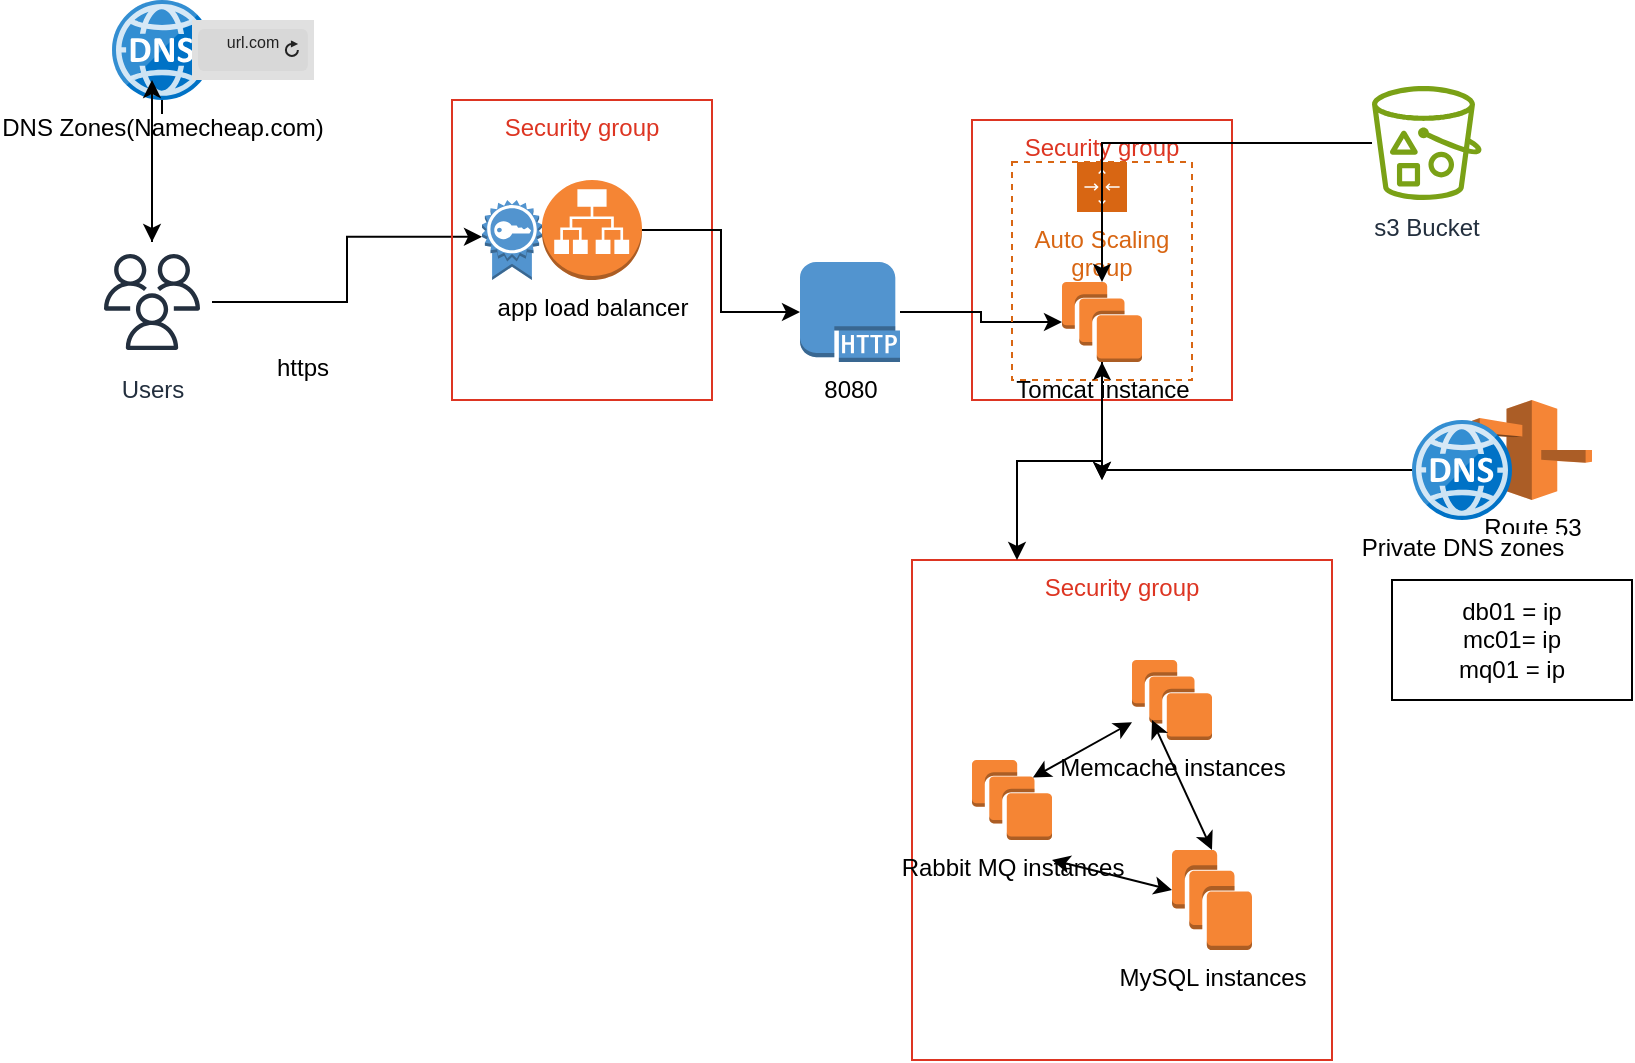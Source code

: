 <mxfile version="23.1.6" type="github">
  <diagram name="Page-1" id="kVfjE86Gt8VdaGsfcFw_">
    <mxGraphModel dx="1621" dy="547" grid="1" gridSize="10" guides="1" tooltips="1" connect="1" arrows="1" fold="1" page="1" pageScale="1" pageWidth="827" pageHeight="1169" math="0" shadow="0">
      <root>
        <mxCell id="0" />
        <mxCell id="1" parent="0" />
        <mxCell id="j3pC86qhFDqE_Rh7xonm-51" style="edgeStyle=orthogonalEdgeStyle;rounded=0;orthogonalLoop=1;jettySize=auto;html=1;entryX=0;entryY=0.46;entryDx=0;entryDy=0;entryPerimeter=0;" edge="1" parent="1" source="j3pC86qhFDqE_Rh7xonm-2" target="j3pC86qhFDqE_Rh7xonm-56">
          <mxGeometry relative="1" as="geometry" />
        </mxCell>
        <mxCell id="j3pC86qhFDqE_Rh7xonm-2" value="Users" style="sketch=0;outlineConnect=0;fontColor=#232F3E;gradientColor=none;strokeColor=#232F3E;fillColor=#ffffff;dashed=0;verticalLabelPosition=bottom;verticalAlign=top;align=center;html=1;fontSize=12;fontStyle=0;aspect=fixed;shape=mxgraph.aws4.resourceIcon;resIcon=mxgraph.aws4.users;" vertex="1" parent="1">
          <mxGeometry x="10" y="561" width="60" height="60" as="geometry" />
        </mxCell>
        <mxCell id="j3pC86qhFDqE_Rh7xonm-47" style="edgeStyle=orthogonalEdgeStyle;rounded=0;orthogonalLoop=1;jettySize=auto;html=1;" edge="1" parent="1" source="j3pC86qhFDqE_Rh7xonm-3" target="j3pC86qhFDqE_Rh7xonm-2">
          <mxGeometry relative="1" as="geometry" />
        </mxCell>
        <mxCell id="j3pC86qhFDqE_Rh7xonm-3" value="DNS Zones(Namecheap.com)&lt;div&gt;&lt;br/&gt;&lt;/div&gt;" style="image;sketch=0;aspect=fixed;html=1;points=[];align=center;fontSize=12;image=img/lib/mscae/DNS.svg;" vertex="1" parent="1">
          <mxGeometry x="20" y="440" width="50" height="50" as="geometry" />
        </mxCell>
        <mxCell id="j3pC86qhFDqE_Rh7xonm-6" value="https&lt;div&gt;&lt;br/&gt;&lt;/div&gt;" style="shape=image;html=1;verticalAlign=top;verticalLabelPosition=bottom;labelBackgroundColor=#ffffff;imageAspect=0;aspect=fixed;image=https://cdn1.iconfinder.com/data/icons/CrystalClear/128x128/actions/decrypted.png" vertex="1" parent="1">
          <mxGeometry x="90" y="561" width="49" height="49" as="geometry" />
        </mxCell>
        <mxCell id="j3pC86qhFDqE_Rh7xonm-7" value="Security group" style="fillColor=none;strokeColor=#DD3522;verticalAlign=top;fontStyle=0;fontColor=#DD3522;whiteSpace=wrap;html=1;" vertex="1" parent="1">
          <mxGeometry x="190" y="490" width="130" height="150" as="geometry" />
        </mxCell>
        <mxCell id="j3pC86qhFDqE_Rh7xonm-8" value="Security group" style="fillColor=none;strokeColor=#DD3522;verticalAlign=top;fontStyle=0;fontColor=#DD3522;whiteSpace=wrap;html=1;" vertex="1" parent="1">
          <mxGeometry x="450" y="500" width="130" height="140" as="geometry" />
        </mxCell>
        <mxCell id="j3pC86qhFDqE_Rh7xonm-57" style="edgeStyle=orthogonalEdgeStyle;rounded=0;orthogonalLoop=1;jettySize=auto;html=1;" edge="1" parent="1" source="j3pC86qhFDqE_Rh7xonm-9" target="j3pC86qhFDqE_Rh7xonm-11">
          <mxGeometry relative="1" as="geometry" />
        </mxCell>
        <mxCell id="j3pC86qhFDqE_Rh7xonm-9" value="app load balancer&lt;div&gt;&lt;br/&gt;&lt;/div&gt;" style="outlineConnect=0;dashed=0;verticalLabelPosition=bottom;verticalAlign=top;align=center;html=1;shape=mxgraph.aws3.application_load_balancer;fillColor=#F58534;gradientColor=none;" vertex="1" parent="1">
          <mxGeometry x="235" y="530" width="50" height="50" as="geometry" />
        </mxCell>
        <mxCell id="j3pC86qhFDqE_Rh7xonm-44" style="edgeStyle=orthogonalEdgeStyle;rounded=0;orthogonalLoop=1;jettySize=auto;html=1;" edge="1" parent="1" source="j3pC86qhFDqE_Rh7xonm-11" target="j3pC86qhFDqE_Rh7xonm-18">
          <mxGeometry relative="1" as="geometry" />
        </mxCell>
        <mxCell id="j3pC86qhFDqE_Rh7xonm-11" value="8080&lt;div&gt;&lt;br/&gt;&lt;/div&gt;" style="outlineConnect=0;dashed=0;verticalLabelPosition=bottom;verticalAlign=top;align=center;html=1;shape=mxgraph.aws3.http_protocol;fillColor=#5294CF;gradientColor=none;" vertex="1" parent="1">
          <mxGeometry x="364" y="571" width="50" height="50" as="geometry" />
        </mxCell>
        <mxCell id="j3pC86qhFDqE_Rh7xonm-17" value="Auto Scaling group" style="points=[[0,0],[0.25,0],[0.5,0],[0.75,0],[1,0],[1,0.25],[1,0.5],[1,0.75],[1,1],[0.75,1],[0.5,1],[0.25,1],[0,1],[0,0.75],[0,0.5],[0,0.25]];outlineConnect=0;gradientColor=none;html=1;whiteSpace=wrap;fontSize=12;fontStyle=0;container=1;pointerEvents=0;collapsible=0;recursiveResize=0;shape=mxgraph.aws4.groupCenter;grIcon=mxgraph.aws4.group_auto_scaling_group;grStroke=1;strokeColor=#D86613;fillColor=none;verticalAlign=top;align=center;fontColor=#D86613;dashed=1;spacingTop=25;" vertex="1" parent="1">
          <mxGeometry x="470" y="521" width="90" height="109" as="geometry" />
        </mxCell>
        <mxCell id="j3pC86qhFDqE_Rh7xonm-42" style="edgeStyle=orthogonalEdgeStyle;rounded=0;orthogonalLoop=1;jettySize=auto;html=1;" edge="1" parent="j3pC86qhFDqE_Rh7xonm-17" source="j3pC86qhFDqE_Rh7xonm-18">
          <mxGeometry relative="1" as="geometry">
            <mxPoint x="45" y="159" as="targetPoint" />
          </mxGeometry>
        </mxCell>
        <mxCell id="j3pC86qhFDqE_Rh7xonm-43" style="edgeStyle=orthogonalEdgeStyle;rounded=0;orthogonalLoop=1;jettySize=auto;html=1;" edge="1" parent="j3pC86qhFDqE_Rh7xonm-17" source="j3pC86qhFDqE_Rh7xonm-18">
          <mxGeometry relative="1" as="geometry">
            <mxPoint x="45" y="159" as="targetPoint" />
          </mxGeometry>
        </mxCell>
        <mxCell id="j3pC86qhFDqE_Rh7xonm-18" value="Tomcat instance&lt;div&gt;&lt;br/&gt;&lt;/div&gt;" style="outlineConnect=0;dashed=0;verticalLabelPosition=bottom;verticalAlign=top;align=center;html=1;shape=mxgraph.aws3.instances;fillColor=#F58534;gradientColor=none;" vertex="1" parent="j3pC86qhFDqE_Rh7xonm-17">
          <mxGeometry x="25" y="60" width="40" height="40" as="geometry" />
        </mxCell>
        <mxCell id="j3pC86qhFDqE_Rh7xonm-41" style="edgeStyle=orthogonalEdgeStyle;rounded=0;orthogonalLoop=1;jettySize=auto;html=1;" edge="1" parent="j3pC86qhFDqE_Rh7xonm-17" source="j3pC86qhFDqE_Rh7xonm-21" target="j3pC86qhFDqE_Rh7xonm-18">
          <mxGeometry relative="1" as="geometry" />
        </mxCell>
        <mxCell id="j3pC86qhFDqE_Rh7xonm-36" style="edgeStyle=orthogonalEdgeStyle;rounded=0;orthogonalLoop=1;jettySize=auto;html=1;" edge="1" parent="1" source="j3pC86qhFDqE_Rh7xonm-19" target="j3pC86qhFDqE_Rh7xonm-18">
          <mxGeometry relative="1" as="geometry" />
        </mxCell>
        <mxCell id="j3pC86qhFDqE_Rh7xonm-19" value="s3 Bucket&lt;div&gt;&lt;br/&gt;&lt;/div&gt;" style="sketch=0;outlineConnect=0;fontColor=#232F3E;gradientColor=none;fillColor=#7AA116;strokeColor=none;dashed=0;verticalLabelPosition=bottom;verticalAlign=top;align=center;html=1;fontSize=12;fontStyle=0;aspect=fixed;pointerEvents=1;shape=mxgraph.aws4.bucket_with_objects;" vertex="1" parent="1">
          <mxGeometry x="650" y="483" width="54.81" height="57" as="geometry" />
        </mxCell>
        <mxCell id="j3pC86qhFDqE_Rh7xonm-20" value="Route 53&lt;div&gt;&lt;br/&gt;&lt;/div&gt;" style="outlineConnect=0;dashed=0;verticalLabelPosition=bottom;verticalAlign=top;align=center;html=1;shape=mxgraph.aws3.route_53;fillColor=#F58536;gradientColor=none;" vertex="1" parent="1">
          <mxGeometry x="700" y="640" width="60" height="50" as="geometry" />
        </mxCell>
        <mxCell id="j3pC86qhFDqE_Rh7xonm-21" value="Private DNS zones&lt;div&gt;&lt;br/&gt;&lt;/div&gt;" style="image;sketch=0;aspect=fixed;html=1;points=[];align=center;fontSize=12;image=img/lib/mscae/DNS.svg;" vertex="1" parent="1">
          <mxGeometry x="670" y="650" width="50" height="50" as="geometry" />
        </mxCell>
        <mxCell id="j3pC86qhFDqE_Rh7xonm-22" value="Security group" style="fillColor=none;strokeColor=#DD3522;verticalAlign=top;fontStyle=0;fontColor=#DD3522;whiteSpace=wrap;html=1;" vertex="1" parent="1">
          <mxGeometry x="420" y="720" width="210" height="250" as="geometry" />
        </mxCell>
        <mxCell id="j3pC86qhFDqE_Rh7xonm-23" value="Memcache instances&lt;div&gt;&lt;br/&gt;&lt;/div&gt;" style="outlineConnect=0;dashed=0;verticalLabelPosition=bottom;verticalAlign=top;align=center;html=1;shape=mxgraph.aws3.instances;fillColor=#F58534;gradientColor=none;" vertex="1" parent="1">
          <mxGeometry x="530" y="770" width="40" height="40" as="geometry" />
        </mxCell>
        <mxCell id="j3pC86qhFDqE_Rh7xonm-25" value="Rabbit MQ instances&lt;div&gt;&lt;br/&gt;&lt;/div&gt;" style="outlineConnect=0;dashed=0;verticalLabelPosition=bottom;verticalAlign=top;align=center;html=1;shape=mxgraph.aws3.instances;fillColor=#F58534;gradientColor=none;" vertex="1" parent="1">
          <mxGeometry x="450" y="820" width="40" height="40" as="geometry" />
        </mxCell>
        <mxCell id="j3pC86qhFDqE_Rh7xonm-27" value="MySQL instances&lt;div&gt;&lt;br/&gt;&lt;/div&gt;" style="outlineConnect=0;dashed=0;verticalLabelPosition=bottom;verticalAlign=top;align=center;html=1;shape=mxgraph.aws3.instances;fillColor=#F58534;gradientColor=none;" vertex="1" parent="1">
          <mxGeometry x="550" y="865" width="40" height="50" as="geometry" />
        </mxCell>
        <mxCell id="j3pC86qhFDqE_Rh7xonm-28" value="" style="endArrow=classic;startArrow=classic;html=1;rounded=0;exitX=0.76;exitY=0.22;exitDx=0;exitDy=0;exitPerimeter=0;" edge="1" parent="1" source="j3pC86qhFDqE_Rh7xonm-25" target="j3pC86qhFDqE_Rh7xonm-23">
          <mxGeometry width="50" height="50" relative="1" as="geometry">
            <mxPoint x="500" y="770" as="sourcePoint" />
            <mxPoint x="550" y="720" as="targetPoint" />
          </mxGeometry>
        </mxCell>
        <mxCell id="j3pC86qhFDqE_Rh7xonm-29" value="" style="endArrow=classic;startArrow=classic;html=1;rounded=0;" edge="1" parent="1" source="j3pC86qhFDqE_Rh7xonm-22">
          <mxGeometry width="50" height="50" relative="1" as="geometry">
            <mxPoint x="500" y="770" as="sourcePoint" />
            <mxPoint x="550" y="720" as="targetPoint" />
          </mxGeometry>
        </mxCell>
        <mxCell id="j3pC86qhFDqE_Rh7xonm-32" value="" style="endArrow=classic;startArrow=classic;html=1;rounded=0;exitX=0.5;exitY=0;exitDx=0;exitDy=0;exitPerimeter=0;" edge="1" parent="1" source="j3pC86qhFDqE_Rh7xonm-27">
          <mxGeometry width="50" height="50" relative="1" as="geometry">
            <mxPoint x="490" y="844" as="sourcePoint" />
            <mxPoint x="540" y="800" as="targetPoint" />
          </mxGeometry>
        </mxCell>
        <mxCell id="j3pC86qhFDqE_Rh7xonm-34" value="" style="endArrow=classic;startArrow=classic;html=1;rounded=0;" edge="1" parent="1" source="j3pC86qhFDqE_Rh7xonm-27">
          <mxGeometry width="50" height="50" relative="1" as="geometry">
            <mxPoint x="565" y="880" as="sourcePoint" />
            <mxPoint x="490" y="870" as="targetPoint" />
            <Array as="points">
              <mxPoint x="490" y="870" />
            </Array>
          </mxGeometry>
        </mxCell>
        <mxCell id="j3pC86qhFDqE_Rh7xonm-46" style="edgeStyle=orthogonalEdgeStyle;rounded=0;orthogonalLoop=1;jettySize=auto;html=1;entryX=0.4;entryY=0.8;entryDx=0;entryDy=0;entryPerimeter=0;" edge="1" parent="1" source="j3pC86qhFDqE_Rh7xonm-2" target="j3pC86qhFDqE_Rh7xonm-3">
          <mxGeometry relative="1" as="geometry" />
        </mxCell>
        <mxCell id="j3pC86qhFDqE_Rh7xonm-53" value="db01 = ip&lt;br&gt;mc01= ip&lt;br&gt;mq01 = ip" style="rounded=0;whiteSpace=wrap;html=1;" vertex="1" parent="1">
          <mxGeometry x="660" y="730" width="120" height="60" as="geometry" />
        </mxCell>
        <mxCell id="j3pC86qhFDqE_Rh7xonm-55" value="url.com&lt;div&gt;&lt;br/&gt;&lt;/div&gt;" style="html=1;strokeWidth=1;shadow=0;dashed=0;shape=mxgraph.ios7ui.url;fillColor=#e0e0e0;strokeColor=#c0c0c0;buttonText=;strokeColor2=#222222;fontColor=#222222;fontSize=8;spacingTop=2;align=center;whiteSpace=wrap;" vertex="1" parent="1">
          <mxGeometry x="60" y="450" width="61" height="30" as="geometry" />
        </mxCell>
        <mxCell id="j3pC86qhFDqE_Rh7xonm-56" value="" style="outlineConnect=0;dashed=0;verticalLabelPosition=bottom;verticalAlign=top;align=center;html=1;shape=mxgraph.aws3.certificate;fillColor=#5294CF;gradientColor=none;" vertex="1" parent="1">
          <mxGeometry x="205" y="540" width="30" height="40" as="geometry" />
        </mxCell>
        <mxCell id="j3pC86qhFDqE_Rh7xonm-60" style="edgeStyle=orthogonalEdgeStyle;rounded=0;orthogonalLoop=1;jettySize=auto;html=1;entryX=0.25;entryY=0;entryDx=0;entryDy=0;" edge="1" parent="1" source="j3pC86qhFDqE_Rh7xonm-18" target="j3pC86qhFDqE_Rh7xonm-22">
          <mxGeometry relative="1" as="geometry" />
        </mxCell>
      </root>
    </mxGraphModel>
  </diagram>
</mxfile>

